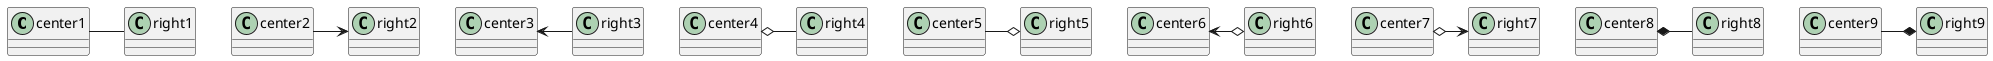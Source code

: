 {
  "sha1": "33vrpkj48wcfkh9zizeod07hipdufsb",
  "insertion": {
    "when": "2024-05-30T20:48:20.178Z",
    "url": "https://forum.plantuml.net/12278/o-sets-wrong-arrow-direction",
    "user": "plantuml@gmail.com"
  }
}
@startuml
center1 -right- right1
center2 -right-> right2
center3 <-right- right3
center4 o-right- right4
center5 -right-o right5
center6 <-right-o right6
center7 o-right-> right7
center8 *-right- right8
center9 -right-* right9
@enduml
